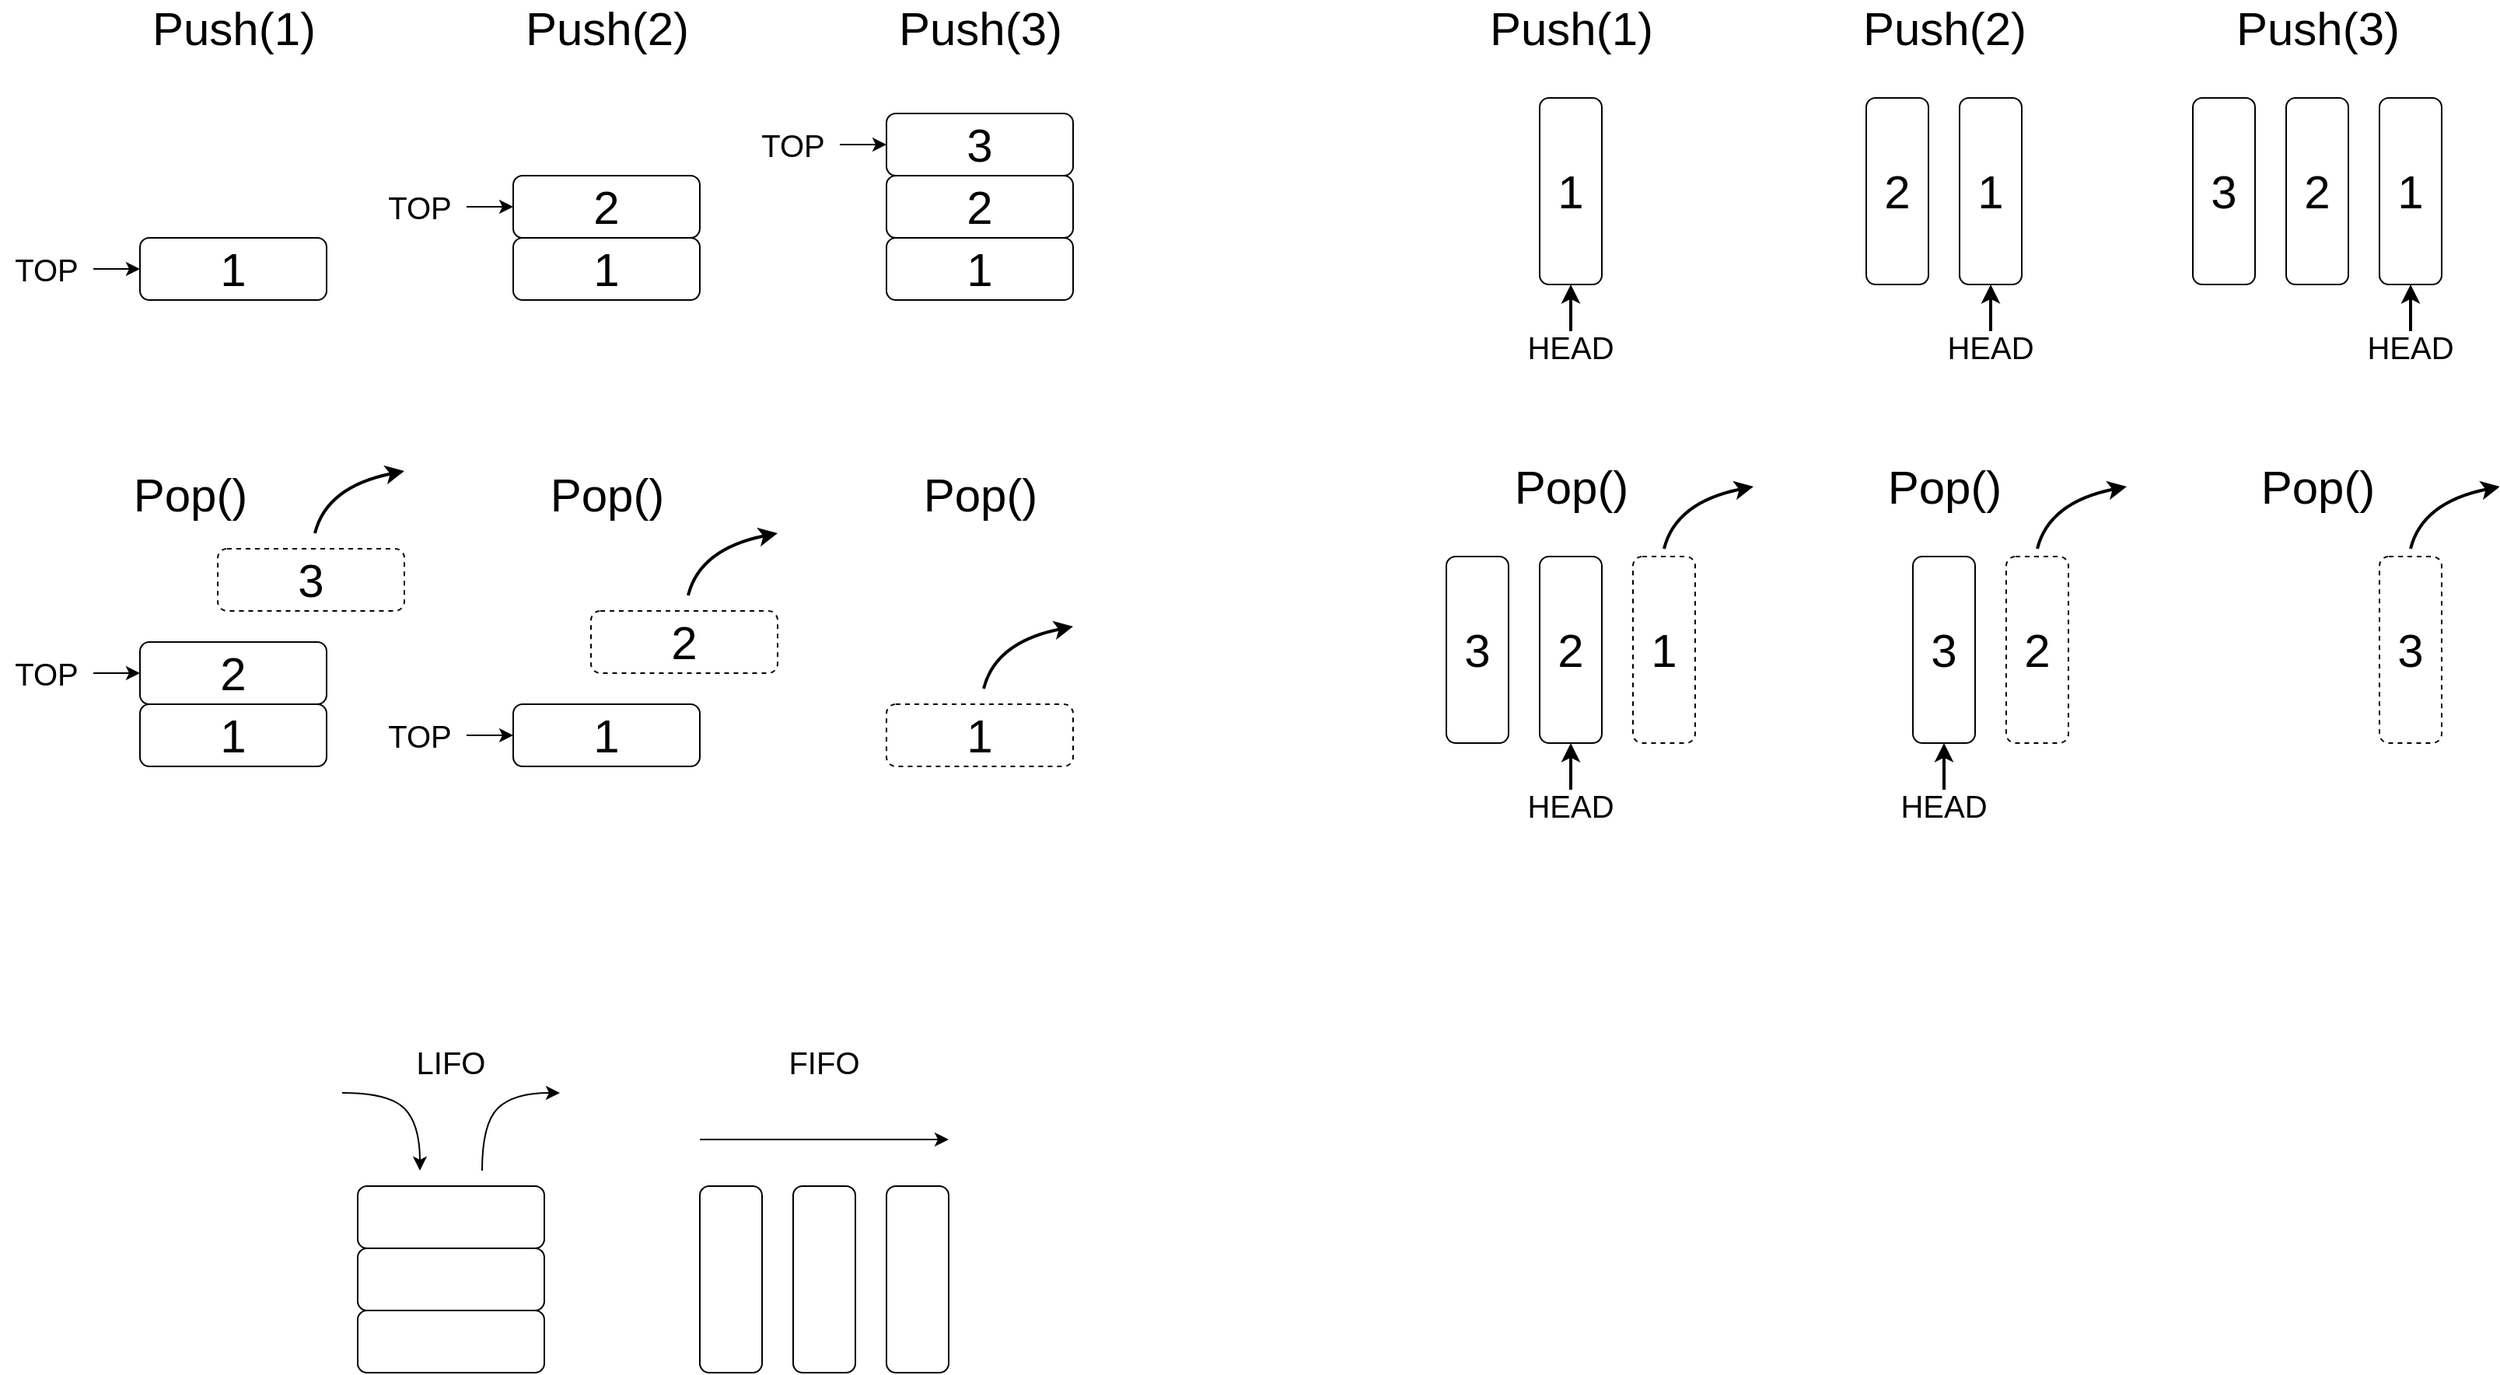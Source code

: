 <mxfile version="13.0.9" type="device"><diagram id="dlyhHieWq1bY9t6kT-07" name="Page-1"><mxGraphModel dx="1483" dy="759" grid="1" gridSize="10" guides="1" tooltips="1" connect="1" arrows="1" fold="1" page="1" pageScale="1" pageWidth="850" pageHeight="1100" background="none" math="0" shadow="0"><root><mxCell id="0"/><mxCell id="1" parent="0"/><mxCell id="OEKRYn6iovkuuW0EXOWx-15" value="" style="curved=1;endArrow=classic;html=1;" parent="1" edge="1"><mxGeometry width="50" height="50" relative="1" as="geometry"><mxPoint x="340" y="800" as="sourcePoint"/><mxPoint x="390" y="750" as="targetPoint"/><Array as="points"><mxPoint x="340" y="770"/><mxPoint x="360" y="750"/></Array></mxGeometry></mxCell><mxCell id="OEKRYn6iovkuuW0EXOWx-10" value="" style="rounded=1;whiteSpace=wrap;html=1;" parent="1" vertex="1"><mxGeometry x="260" y="890" width="120" height="40" as="geometry"/></mxCell><mxCell id="OEKRYn6iovkuuW0EXOWx-11" value="" style="rounded=1;whiteSpace=wrap;html=1;" parent="1" vertex="1"><mxGeometry x="260" y="850" width="120" height="40" as="geometry"/></mxCell><mxCell id="OEKRYn6iovkuuW0EXOWx-12" value="" style="rounded=1;whiteSpace=wrap;html=1;" parent="1" vertex="1"><mxGeometry x="260" y="810" width="120" height="40" as="geometry"/></mxCell><mxCell id="OEKRYn6iovkuuW0EXOWx-14" value="" style="curved=1;endArrow=classic;html=1;" parent="1" edge="1"><mxGeometry width="50" height="50" relative="1" as="geometry"><mxPoint x="250" y="750" as="sourcePoint"/><mxPoint x="300" y="800" as="targetPoint"/><Array as="points"><mxPoint x="280" y="750"/><mxPoint x="300" y="770"/></Array></mxGeometry></mxCell><mxCell id="OEKRYn6iovkuuW0EXOWx-16" value="&lt;font style=&quot;font-size: 20px&quot;&gt;LIFO&lt;/font&gt;" style="text;html=1;strokeColor=none;fillColor=none;align=center;verticalAlign=middle;whiteSpace=wrap;rounded=0;" parent="1" vertex="1"><mxGeometry x="290" y="720" width="60" height="20" as="geometry"/></mxCell><mxCell id="OEKRYn6iovkuuW0EXOWx-17" value="" style="rounded=1;whiteSpace=wrap;html=1;" parent="1" vertex="1"><mxGeometry x="480" y="810" width="40" height="120" as="geometry"/></mxCell><mxCell id="OEKRYn6iovkuuW0EXOWx-18" value="" style="rounded=1;whiteSpace=wrap;html=1;" parent="1" vertex="1"><mxGeometry x="540" y="810" width="40" height="120" as="geometry"/></mxCell><mxCell id="OEKRYn6iovkuuW0EXOWx-19" value="" style="rounded=1;whiteSpace=wrap;html=1;" parent="1" vertex="1"><mxGeometry x="600" y="810" width="40" height="120" as="geometry"/></mxCell><mxCell id="OEKRYn6iovkuuW0EXOWx-20" value="" style="endArrow=classic;html=1;" parent="1" edge="1"><mxGeometry width="50" height="50" relative="1" as="geometry"><mxPoint x="480" y="780" as="sourcePoint"/><mxPoint x="640" y="780" as="targetPoint"/></mxGeometry></mxCell><mxCell id="OEKRYn6iovkuuW0EXOWx-21" value="&lt;font style=&quot;font-size: 20px&quot;&gt;FIFO&lt;/font&gt;" style="text;html=1;strokeColor=none;fillColor=none;align=center;verticalAlign=middle;whiteSpace=wrap;rounded=0;" parent="1" vertex="1"><mxGeometry x="530" y="720" width="60" height="20" as="geometry"/></mxCell><mxCell id="8EAJDI6X1BmJw_SNsn-y-1" value="&lt;font style=&quot;font-size: 30px&quot;&gt;1&lt;/font&gt;" style="rounded=1;whiteSpace=wrap;html=1;" vertex="1" parent="1"><mxGeometry x="120" y="200" width="120" height="40" as="geometry"/></mxCell><mxCell id="8EAJDI6X1BmJw_SNsn-y-2" value="&lt;font style=&quot;font-size: 30px&quot;&gt;Push(1)&lt;/font&gt;" style="text;html=1;strokeColor=none;fillColor=none;align=center;verticalAlign=middle;whiteSpace=wrap;rounded=0;" vertex="1" parent="1"><mxGeometry x="127.5" y="50" width="105" height="30" as="geometry"/></mxCell><mxCell id="8EAJDI6X1BmJw_SNsn-y-4" style="edgeStyle=orthogonalEdgeStyle;rounded=0;orthogonalLoop=1;jettySize=auto;html=1;entryX=0;entryY=0.5;entryDx=0;entryDy=0;" edge="1" parent="1" source="8EAJDI6X1BmJw_SNsn-y-3" target="8EAJDI6X1BmJw_SNsn-y-1"><mxGeometry relative="1" as="geometry"/></mxCell><mxCell id="8EAJDI6X1BmJw_SNsn-y-3" value="&lt;font style=&quot;font-size: 20px&quot;&gt;TOP&lt;/font&gt;" style="text;html=1;strokeColor=none;fillColor=none;align=center;verticalAlign=middle;whiteSpace=wrap;rounded=0;" vertex="1" parent="1"><mxGeometry x="30" y="210" width="60" height="20" as="geometry"/></mxCell><mxCell id="8EAJDI6X1BmJw_SNsn-y-5" value="&lt;font style=&quot;font-size: 30px&quot;&gt;1&lt;/font&gt;" style="rounded=1;whiteSpace=wrap;html=1;" vertex="1" parent="1"><mxGeometry x="360" y="200" width="120" height="40" as="geometry"/></mxCell><mxCell id="8EAJDI6X1BmJw_SNsn-y-6" value="&lt;font style=&quot;font-size: 30px&quot;&gt;Push(2)&lt;/font&gt;" style="text;html=1;strokeColor=none;fillColor=none;align=center;verticalAlign=middle;whiteSpace=wrap;rounded=0;" vertex="1" parent="1"><mxGeometry x="367.5" y="50" width="105" height="30" as="geometry"/></mxCell><mxCell id="8EAJDI6X1BmJw_SNsn-y-10" style="edgeStyle=orthogonalEdgeStyle;rounded=0;orthogonalLoop=1;jettySize=auto;html=1;entryX=0;entryY=0.5;entryDx=0;entryDy=0;" edge="1" parent="1" source="8EAJDI6X1BmJw_SNsn-y-8" target="8EAJDI6X1BmJw_SNsn-y-9"><mxGeometry relative="1" as="geometry"/></mxCell><mxCell id="8EAJDI6X1BmJw_SNsn-y-8" value="&lt;font style=&quot;font-size: 20px&quot;&gt;TOP&lt;/font&gt;" style="text;html=1;strokeColor=none;fillColor=none;align=center;verticalAlign=middle;whiteSpace=wrap;rounded=0;" vertex="1" parent="1"><mxGeometry x="270" y="170" width="60" height="20" as="geometry"/></mxCell><mxCell id="8EAJDI6X1BmJw_SNsn-y-9" value="&lt;font style=&quot;font-size: 30px&quot;&gt;2&lt;/font&gt;" style="rounded=1;whiteSpace=wrap;html=1;" vertex="1" parent="1"><mxGeometry x="360" y="160" width="120" height="40" as="geometry"/></mxCell><mxCell id="8EAJDI6X1BmJw_SNsn-y-11" value="&lt;font style=&quot;font-size: 30px&quot;&gt;1&lt;/font&gt;" style="rounded=1;whiteSpace=wrap;html=1;" vertex="1" parent="1"><mxGeometry x="600" y="200" width="120" height="40" as="geometry"/></mxCell><mxCell id="8EAJDI6X1BmJw_SNsn-y-12" value="&lt;font style=&quot;font-size: 30px&quot;&gt;Push(3)&lt;/font&gt;" style="text;html=1;strokeColor=none;fillColor=none;align=center;verticalAlign=middle;whiteSpace=wrap;rounded=0;" vertex="1" parent="1"><mxGeometry x="607.5" y="50" width="105" height="30" as="geometry"/></mxCell><mxCell id="8EAJDI6X1BmJw_SNsn-y-15" value="&lt;font style=&quot;font-size: 30px&quot;&gt;2&lt;/font&gt;" style="rounded=1;whiteSpace=wrap;html=1;" vertex="1" parent="1"><mxGeometry x="600" y="160" width="120" height="40" as="geometry"/></mxCell><mxCell id="8EAJDI6X1BmJw_SNsn-y-16" style="edgeStyle=orthogonalEdgeStyle;rounded=0;orthogonalLoop=1;jettySize=auto;html=1;entryX=0;entryY=0.5;entryDx=0;entryDy=0;" edge="1" parent="1" source="8EAJDI6X1BmJw_SNsn-y-17" target="8EAJDI6X1BmJw_SNsn-y-18"><mxGeometry relative="1" as="geometry"/></mxCell><mxCell id="8EAJDI6X1BmJw_SNsn-y-17" value="&lt;font style=&quot;font-size: 20px&quot;&gt;TOP&lt;/font&gt;" style="text;html=1;strokeColor=none;fillColor=none;align=center;verticalAlign=middle;whiteSpace=wrap;rounded=0;" vertex="1" parent="1"><mxGeometry x="510" y="130" width="60" height="20" as="geometry"/></mxCell><mxCell id="8EAJDI6X1BmJw_SNsn-y-18" value="&lt;font style=&quot;font-size: 30px&quot;&gt;3&lt;/font&gt;" style="rounded=1;whiteSpace=wrap;html=1;" vertex="1" parent="1"><mxGeometry x="600" y="120" width="120" height="40" as="geometry"/></mxCell><mxCell id="8EAJDI6X1BmJw_SNsn-y-19" value="&lt;font style=&quot;font-size: 30px&quot;&gt;1&lt;/font&gt;" style="rounded=1;whiteSpace=wrap;html=1;" vertex="1" parent="1"><mxGeometry x="120" y="500" width="120" height="40" as="geometry"/></mxCell><mxCell id="8EAJDI6X1BmJw_SNsn-y-20" value="&lt;font style=&quot;font-size: 30px&quot;&gt;Pop()&lt;/font&gt;" style="text;html=1;strokeColor=none;fillColor=none;align=center;verticalAlign=middle;whiteSpace=wrap;rounded=0;" vertex="1" parent="1"><mxGeometry x="100" y="350" width="105" height="30" as="geometry"/></mxCell><mxCell id="8EAJDI6X1BmJw_SNsn-y-23" value="&lt;font style=&quot;font-size: 30px&quot;&gt;2&lt;/font&gt;" style="rounded=1;whiteSpace=wrap;html=1;dashed=1;" vertex="1" parent="1"><mxGeometry x="410" y="440" width="120" height="40" as="geometry"/></mxCell><mxCell id="8EAJDI6X1BmJw_SNsn-y-24" value="&lt;font style=&quot;font-size: 30px&quot;&gt;Pop()&lt;/font&gt;" style="text;html=1;strokeColor=none;fillColor=none;align=center;verticalAlign=middle;whiteSpace=wrap;rounded=0;" vertex="1" parent="1"><mxGeometry x="367.5" y="350" width="105" height="30" as="geometry"/></mxCell><mxCell id="8EAJDI6X1BmJw_SNsn-y-25" style="edgeStyle=orthogonalEdgeStyle;rounded=0;orthogonalLoop=1;jettySize=auto;html=1;entryX=0;entryY=0.5;entryDx=0;entryDy=0;" edge="1" parent="1" source="8EAJDI6X1BmJw_SNsn-y-26" target="8EAJDI6X1BmJw_SNsn-y-27"><mxGeometry relative="1" as="geometry"/></mxCell><mxCell id="8EAJDI6X1BmJw_SNsn-y-26" value="&lt;font style=&quot;font-size: 20px&quot;&gt;TOP&lt;/font&gt;" style="text;html=1;strokeColor=none;fillColor=none;align=center;verticalAlign=middle;whiteSpace=wrap;rounded=0;" vertex="1" parent="1"><mxGeometry x="270" y="510" width="60" height="20" as="geometry"/></mxCell><mxCell id="8EAJDI6X1BmJw_SNsn-y-27" value="&lt;font style=&quot;font-size: 30px&quot;&gt;1&lt;/font&gt;" style="rounded=1;whiteSpace=wrap;html=1;" vertex="1" parent="1"><mxGeometry x="360" y="500" width="120" height="40" as="geometry"/></mxCell><mxCell id="8EAJDI6X1BmJw_SNsn-y-28" value="&lt;font style=&quot;font-size: 30px&quot;&gt;1&lt;/font&gt;" style="rounded=1;whiteSpace=wrap;html=1;dashed=1;" vertex="1" parent="1"><mxGeometry x="600" y="500" width="120" height="40" as="geometry"/></mxCell><mxCell id="8EAJDI6X1BmJw_SNsn-y-29" value="&lt;font style=&quot;font-size: 30px&quot;&gt;Pop()&lt;/font&gt;" style="text;html=1;strokeColor=none;fillColor=none;align=center;verticalAlign=middle;whiteSpace=wrap;rounded=0;" vertex="1" parent="1"><mxGeometry x="607.5" y="350" width="105" height="30" as="geometry"/></mxCell><mxCell id="8EAJDI6X1BmJw_SNsn-y-34" style="edgeStyle=orthogonalEdgeStyle;rounded=0;orthogonalLoop=1;jettySize=auto;html=1;entryX=0;entryY=0.5;entryDx=0;entryDy=0;" edge="1" parent="1" source="8EAJDI6X1BmJw_SNsn-y-35" target="8EAJDI6X1BmJw_SNsn-y-36"><mxGeometry relative="1" as="geometry"/></mxCell><mxCell id="8EAJDI6X1BmJw_SNsn-y-35" value="&lt;font style=&quot;font-size: 20px&quot;&gt;TOP&lt;/font&gt;" style="text;html=1;strokeColor=none;fillColor=none;align=center;verticalAlign=middle;whiteSpace=wrap;rounded=0;" vertex="1" parent="1"><mxGeometry x="30" y="470" width="60" height="20" as="geometry"/></mxCell><mxCell id="8EAJDI6X1BmJw_SNsn-y-36" value="&lt;font style=&quot;font-size: 30px&quot;&gt;2&lt;/font&gt;" style="rounded=1;whiteSpace=wrap;html=1;" vertex="1" parent="1"><mxGeometry x="120" y="460" width="120" height="40" as="geometry"/></mxCell><mxCell id="8EAJDI6X1BmJw_SNsn-y-37" value="&lt;font style=&quot;font-size: 30px&quot;&gt;3&lt;/font&gt;" style="rounded=1;whiteSpace=wrap;html=1;dashed=1;" vertex="1" parent="1"><mxGeometry x="170" y="400" width="120" height="40" as="geometry"/></mxCell><mxCell id="8EAJDI6X1BmJw_SNsn-y-39" value="" style="curved=1;endArrow=classic;html=1;strokeWidth=2;" edge="1" parent="1"><mxGeometry width="50" height="50" relative="1" as="geometry"><mxPoint x="232.5" y="390" as="sourcePoint"/><mxPoint x="290" y="350" as="targetPoint"/><Array as="points"><mxPoint x="240" y="360"/></Array></mxGeometry></mxCell><mxCell id="8EAJDI6X1BmJw_SNsn-y-40" value="" style="curved=1;endArrow=classic;html=1;strokeWidth=2;" edge="1" parent="1"><mxGeometry width="50" height="50" relative="1" as="geometry"><mxPoint x="472.5" y="430" as="sourcePoint"/><mxPoint x="530" y="390" as="targetPoint"/><Array as="points"><mxPoint x="480" y="400"/></Array></mxGeometry></mxCell><mxCell id="8EAJDI6X1BmJw_SNsn-y-41" value="" style="curved=1;endArrow=classic;html=1;strokeWidth=2;" edge="1" parent="1"><mxGeometry width="50" height="50" relative="1" as="geometry"><mxPoint x="662.5" y="490" as="sourcePoint"/><mxPoint x="720" y="450" as="targetPoint"/><Array as="points"><mxPoint x="670" y="460"/></Array></mxGeometry></mxCell><mxCell id="8EAJDI6X1BmJw_SNsn-y-43" value="&lt;font style=&quot;font-size: 30px&quot;&gt;Push(1)&lt;/font&gt;" style="text;html=1;strokeColor=none;fillColor=none;align=center;verticalAlign=middle;whiteSpace=wrap;rounded=0;" vertex="1" parent="1"><mxGeometry x="987.5" y="50" width="105" height="30" as="geometry"/></mxCell><mxCell id="8EAJDI6X1BmJw_SNsn-y-59" style="edgeStyle=orthogonalEdgeStyle;rounded=0;orthogonalLoop=1;jettySize=auto;html=1;entryX=0.5;entryY=1;entryDx=0;entryDy=0;strokeWidth=2;" edge="1" parent="1" source="8EAJDI6X1BmJw_SNsn-y-45" target="8EAJDI6X1BmJw_SNsn-y-58"><mxGeometry relative="1" as="geometry"/></mxCell><mxCell id="8EAJDI6X1BmJw_SNsn-y-45" value="&lt;font style=&quot;font-size: 20px&quot;&gt;HEAD&lt;/font&gt;" style="text;html=1;strokeColor=none;fillColor=none;align=center;verticalAlign=middle;whiteSpace=wrap;rounded=0;" vertex="1" parent="1"><mxGeometry x="1010" y="260" width="60" height="20" as="geometry"/></mxCell><mxCell id="8EAJDI6X1BmJw_SNsn-y-47" value="&lt;font style=&quot;font-size: 30px&quot;&gt;Push(2)&lt;/font&gt;" style="text;html=1;strokeColor=none;fillColor=none;align=center;verticalAlign=middle;whiteSpace=wrap;rounded=0;" vertex="1" parent="1"><mxGeometry x="1227.5" y="50" width="105" height="30" as="geometry"/></mxCell><mxCell id="8EAJDI6X1BmJw_SNsn-y-52" value="&lt;font style=&quot;font-size: 30px&quot;&gt;Push(3)&lt;/font&gt;" style="text;html=1;strokeColor=none;fillColor=none;align=center;verticalAlign=middle;whiteSpace=wrap;rounded=0;" vertex="1" parent="1"><mxGeometry x="1467.5" y="50" width="105" height="30" as="geometry"/></mxCell><mxCell id="8EAJDI6X1BmJw_SNsn-y-58" value="&lt;font style=&quot;font-size: 30px&quot;&gt;1&lt;/font&gt;" style="rounded=1;whiteSpace=wrap;html=1;" vertex="1" parent="1"><mxGeometry x="1020" y="110" width="40" height="120" as="geometry"/></mxCell><mxCell id="8EAJDI6X1BmJw_SNsn-y-60" style="edgeStyle=orthogonalEdgeStyle;rounded=0;orthogonalLoop=1;jettySize=auto;html=1;entryX=0.5;entryY=1;entryDx=0;entryDy=0;strokeWidth=2;" edge="1" parent="1" source="8EAJDI6X1BmJw_SNsn-y-61" target="8EAJDI6X1BmJw_SNsn-y-62"><mxGeometry relative="1" as="geometry"/></mxCell><mxCell id="8EAJDI6X1BmJw_SNsn-y-61" value="&lt;font style=&quot;font-size: 20px&quot;&gt;HEAD&lt;/font&gt;" style="text;html=1;strokeColor=none;fillColor=none;align=center;verticalAlign=middle;whiteSpace=wrap;rounded=0;" vertex="1" parent="1"><mxGeometry x="1280" y="260" width="60" height="20" as="geometry"/></mxCell><mxCell id="8EAJDI6X1BmJw_SNsn-y-62" value="&lt;font style=&quot;font-size: 30px&quot;&gt;1&lt;/font&gt;" style="rounded=1;whiteSpace=wrap;html=1;" vertex="1" parent="1"><mxGeometry x="1290" y="110" width="40" height="120" as="geometry"/></mxCell><mxCell id="8EAJDI6X1BmJw_SNsn-y-63" value="&lt;font style=&quot;font-size: 30px&quot;&gt;2&lt;/font&gt;" style="rounded=1;whiteSpace=wrap;html=1;" vertex="1" parent="1"><mxGeometry x="1230" y="110" width="40" height="120" as="geometry"/></mxCell><mxCell id="8EAJDI6X1BmJw_SNsn-y-64" style="edgeStyle=orthogonalEdgeStyle;rounded=0;orthogonalLoop=1;jettySize=auto;html=1;entryX=0.5;entryY=1;entryDx=0;entryDy=0;strokeWidth=2;" edge="1" parent="1" source="8EAJDI6X1BmJw_SNsn-y-65" target="8EAJDI6X1BmJw_SNsn-y-66"><mxGeometry relative="1" as="geometry"/></mxCell><mxCell id="8EAJDI6X1BmJw_SNsn-y-65" value="&lt;font style=&quot;font-size: 20px&quot;&gt;HEAD&lt;/font&gt;" style="text;html=1;strokeColor=none;fillColor=none;align=center;verticalAlign=middle;whiteSpace=wrap;rounded=0;" vertex="1" parent="1"><mxGeometry x="1550" y="260" width="60" height="20" as="geometry"/></mxCell><mxCell id="8EAJDI6X1BmJw_SNsn-y-66" value="&lt;font style=&quot;font-size: 30px&quot;&gt;1&lt;/font&gt;" style="rounded=1;whiteSpace=wrap;html=1;" vertex="1" parent="1"><mxGeometry x="1560" y="110" width="40" height="120" as="geometry"/></mxCell><mxCell id="8EAJDI6X1BmJw_SNsn-y-67" value="&lt;font style=&quot;font-size: 30px&quot;&gt;2&lt;/font&gt;" style="rounded=1;whiteSpace=wrap;html=1;" vertex="1" parent="1"><mxGeometry x="1500" y="110" width="40" height="120" as="geometry"/></mxCell><mxCell id="8EAJDI6X1BmJw_SNsn-y-68" value="&lt;font style=&quot;font-size: 30px&quot;&gt;3&lt;/font&gt;" style="rounded=1;whiteSpace=wrap;html=1;" vertex="1" parent="1"><mxGeometry x="1440" y="110" width="40" height="120" as="geometry"/></mxCell><mxCell id="8EAJDI6X1BmJw_SNsn-y-69" value="&lt;span style=&quot;font-size: 30px&quot;&gt;Pop()&lt;/span&gt;" style="text;html=1;strokeColor=none;fillColor=none;align=center;verticalAlign=middle;whiteSpace=wrap;rounded=0;" vertex="1" parent="1"><mxGeometry x="987.5" y="345" width="105" height="30" as="geometry"/></mxCell><mxCell id="8EAJDI6X1BmJw_SNsn-y-72" value="&lt;font style=&quot;font-size: 30px&quot;&gt;Pop()&lt;/font&gt;" style="text;html=1;strokeColor=none;fillColor=none;align=center;verticalAlign=middle;whiteSpace=wrap;rounded=0;" vertex="1" parent="1"><mxGeometry x="1227.5" y="345" width="105" height="30" as="geometry"/></mxCell><mxCell id="8EAJDI6X1BmJw_SNsn-y-73" value="&lt;span style=&quot;font-size: 30px&quot;&gt;Pop()&lt;/span&gt;" style="text;html=1;strokeColor=none;fillColor=none;align=center;verticalAlign=middle;whiteSpace=wrap;rounded=0;" vertex="1" parent="1"><mxGeometry x="1467.5" y="345" width="105" height="30" as="geometry"/></mxCell><mxCell id="8EAJDI6X1BmJw_SNsn-y-91" style="edgeStyle=orthogonalEdgeStyle;rounded=0;orthogonalLoop=1;jettySize=auto;html=1;strokeWidth=2;" edge="1" parent="1" source="8EAJDI6X1BmJw_SNsn-y-76" target="8EAJDI6X1BmJw_SNsn-y-78"><mxGeometry relative="1" as="geometry"/></mxCell><mxCell id="8EAJDI6X1BmJw_SNsn-y-76" value="&lt;font style=&quot;font-size: 20px&quot;&gt;HEAD&lt;/font&gt;" style="text;html=1;strokeColor=none;fillColor=none;align=center;verticalAlign=middle;whiteSpace=wrap;rounded=0;" vertex="1" parent="1"><mxGeometry x="1250" y="555" width="60" height="20" as="geometry"/></mxCell><mxCell id="8EAJDI6X1BmJw_SNsn-y-77" value="&lt;font style=&quot;font-size: 30px&quot;&gt;2&lt;/font&gt;" style="rounded=1;whiteSpace=wrap;html=1;dashed=1;" vertex="1" parent="1"><mxGeometry x="1320" y="405" width="40" height="120" as="geometry"/></mxCell><mxCell id="8EAJDI6X1BmJw_SNsn-y-78" value="&lt;font style=&quot;font-size: 30px&quot;&gt;3&lt;/font&gt;" style="rounded=1;whiteSpace=wrap;html=1;" vertex="1" parent="1"><mxGeometry x="1260" y="405" width="40" height="120" as="geometry"/></mxCell><mxCell id="8EAJDI6X1BmJw_SNsn-y-89" style="edgeStyle=orthogonalEdgeStyle;rounded=0;orthogonalLoop=1;jettySize=auto;html=1;strokeWidth=2;" edge="1" parent="1" source="8EAJDI6X1BmJw_SNsn-y-85" target="8EAJDI6X1BmJw_SNsn-y-87"><mxGeometry relative="1" as="geometry"/></mxCell><mxCell id="8EAJDI6X1BmJw_SNsn-y-85" value="&lt;font style=&quot;font-size: 20px&quot;&gt;HEAD&lt;/font&gt;" style="text;html=1;strokeColor=none;fillColor=none;align=center;verticalAlign=middle;whiteSpace=wrap;rounded=0;" vertex="1" parent="1"><mxGeometry x="1010" y="555" width="60" height="20" as="geometry"/></mxCell><mxCell id="8EAJDI6X1BmJw_SNsn-y-86" value="&lt;font style=&quot;font-size: 30px&quot;&gt;1&lt;/font&gt;" style="rounded=1;whiteSpace=wrap;html=1;dashed=1;" vertex="1" parent="1"><mxGeometry x="1080" y="405" width="40" height="120" as="geometry"/></mxCell><mxCell id="8EAJDI6X1BmJw_SNsn-y-87" value="&lt;font style=&quot;font-size: 30px&quot;&gt;2&lt;/font&gt;" style="rounded=1;whiteSpace=wrap;html=1;" vertex="1" parent="1"><mxGeometry x="1020" y="405" width="40" height="120" as="geometry"/></mxCell><mxCell id="8EAJDI6X1BmJw_SNsn-y-88" value="&lt;font style=&quot;font-size: 30px&quot;&gt;3&lt;/font&gt;" style="rounded=1;whiteSpace=wrap;html=1;" vertex="1" parent="1"><mxGeometry x="960" y="405" width="40" height="120" as="geometry"/></mxCell><mxCell id="8EAJDI6X1BmJw_SNsn-y-90" value="" style="curved=1;endArrow=classic;html=1;strokeWidth=2;" edge="1" parent="1"><mxGeometry width="50" height="50" relative="1" as="geometry"><mxPoint x="1100" y="400" as="sourcePoint"/><mxPoint x="1157.5" y="360" as="targetPoint"/><Array as="points"><mxPoint x="1107.5" y="370"/></Array></mxGeometry></mxCell><mxCell id="8EAJDI6X1BmJw_SNsn-y-92" value="" style="curved=1;endArrow=classic;html=1;strokeWidth=2;" edge="1" parent="1"><mxGeometry width="50" height="50" relative="1" as="geometry"><mxPoint x="1340" y="400" as="sourcePoint"/><mxPoint x="1397.5" y="360" as="targetPoint"/><Array as="points"><mxPoint x="1347.5" y="370"/></Array></mxGeometry></mxCell><mxCell id="8EAJDI6X1BmJw_SNsn-y-93" value="&lt;font style=&quot;font-size: 30px&quot;&gt;3&lt;/font&gt;" style="rounded=1;whiteSpace=wrap;html=1;dashed=1;" vertex="1" parent="1"><mxGeometry x="1560" y="405" width="40" height="120" as="geometry"/></mxCell><mxCell id="8EAJDI6X1BmJw_SNsn-y-94" value="" style="curved=1;endArrow=classic;html=1;strokeWidth=2;" edge="1" parent="1"><mxGeometry width="50" height="50" relative="1" as="geometry"><mxPoint x="1580" y="400" as="sourcePoint"/><mxPoint x="1637.5" y="360" as="targetPoint"/><Array as="points"><mxPoint x="1587.5" y="370"/></Array></mxGeometry></mxCell></root></mxGraphModel></diagram></mxfile>